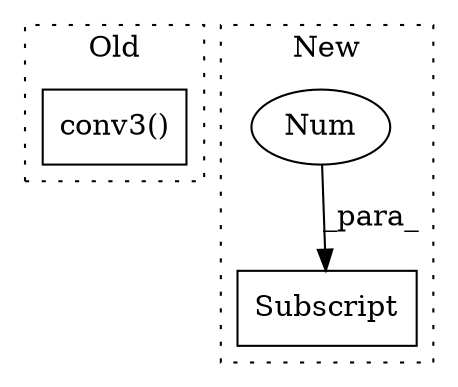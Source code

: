 digraph G {
subgraph cluster0 {
1 [label="conv3()" a="75" s="4164,4182" l="11,1" shape="box"];
label = "Old";
style="dotted";
}
subgraph cluster1 {
2 [label="Subscript" a="63" s="3901,0" l="19,0" shape="box"];
3 [label="Num" a="76" s="3917" l="2" shape="ellipse"];
label = "New";
style="dotted";
}
3 -> 2 [label="_para_"];
}